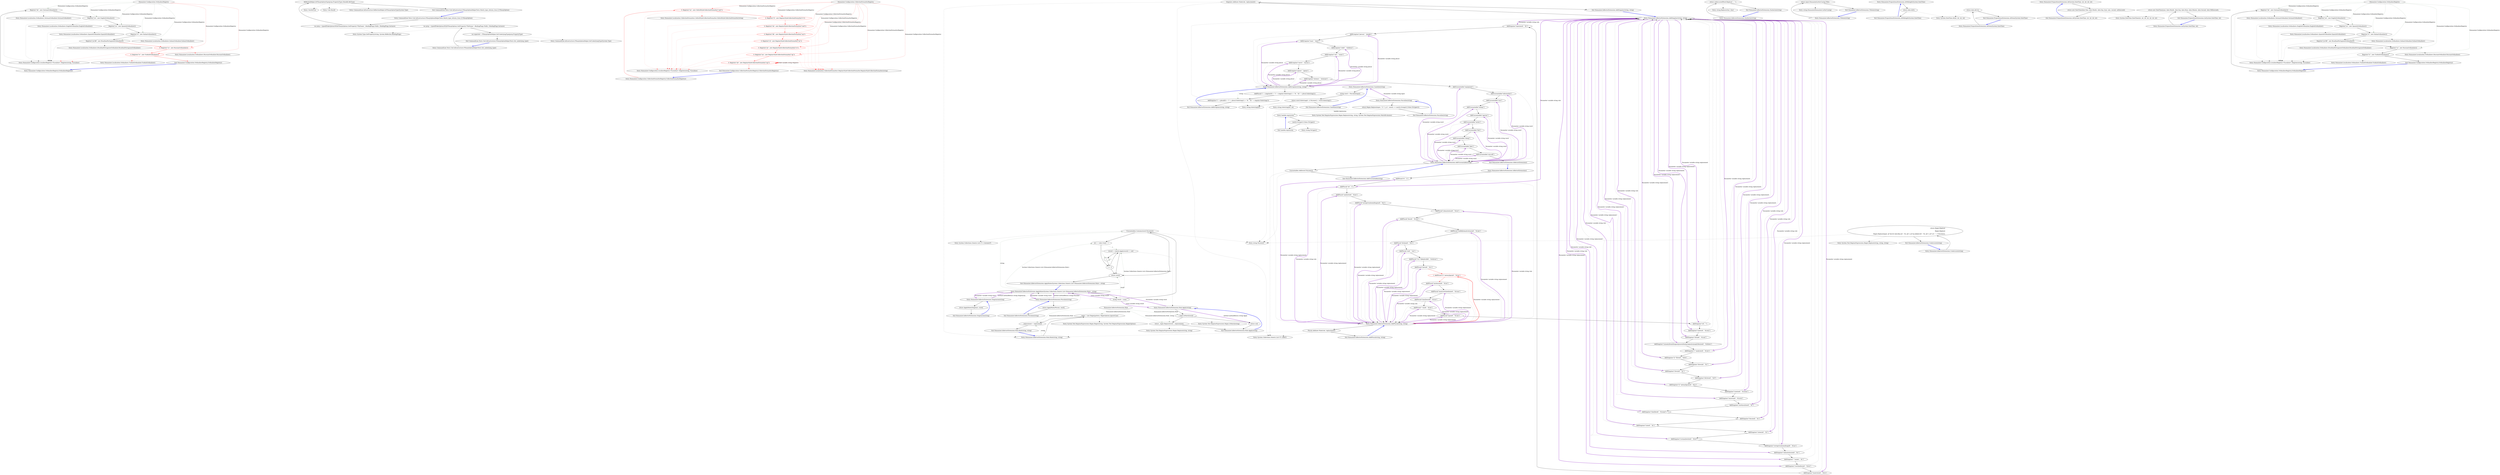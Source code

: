 digraph  {
m0_10 [cluster="Humanizer.Configuration.LocaliserRegistry<TLocaliser>.Register(string, TLocaliser)", file="DateHumanizeTests.cs", label="Entry Humanizer.Configuration.LocaliserRegistry<TLocaliser>.Register(string, TLocaliser)", span="54-54"];
m0_12 [cluster="Humanizer.Localisation.Ordinalizers.SpanishOrdinalizer.SpanishOrdinalizer()", file="DateHumanizeTests.cs", label="Entry Humanizer.Localisation.Ordinalizers.SpanishOrdinalizer.SpanishOrdinalizer()", span="2-2"];
m0_16 [cluster="Humanizer.Localisation.Ordinalizers.TurkishOrdinalizer.TurkishOrdinalizer()", file="DateHumanizeTests.cs", label="Entry Humanizer.Localisation.Ordinalizers.TurkishOrdinalizer.TurkishOrdinalizer()", span="7-7"];
m0_14 [cluster="Humanizer.Localisation.Ordinalizers.BrazilianPortugueseOrdinalizer.BrazilianPortugueseOrdinalizer()", file="DateHumanizeTests.cs", label="Entry Humanizer.Localisation.Ordinalizers.BrazilianPortugueseOrdinalizer.BrazilianPortugueseOrdinalizer()", span="2-2"];
m0_11 [cluster="Humanizer.Localisation.Ordinalizers.EnglishOrdinalizer.EnglishOrdinalizer()", file="DateHumanizeTests.cs", label="Entry Humanizer.Localisation.Ordinalizers.EnglishOrdinalizer.EnglishOrdinalizer()", span="2-2"];
m0_9 [cluster="Humanizer.Localisation.Ordinalizers.GermanOrdinalizer.GermanOrdinalizer()", file="DateHumanizeTests.cs", label="Entry Humanizer.Localisation.Ordinalizers.GermanOrdinalizer.GermanOrdinalizer()", span="2-2"];
m0_0 [cluster="Humanizer.Configuration.OrdinalizerRegistry.OrdinalizerRegistry()", file="DateHumanizeTests.cs", label="Entry Humanizer.Configuration.OrdinalizerRegistry.OrdinalizerRegistry()", span="6-6"];
m0_1 [cluster="Humanizer.Configuration.OrdinalizerRegistry.OrdinalizerRegistry()", file="DateHumanizeTests.cs", label="Register(''de'', new GermanOrdinalizer())", span="8-8"];
m0_2 [cluster="Humanizer.Configuration.OrdinalizerRegistry.OrdinalizerRegistry()", file="DateHumanizeTests.cs", label="Register(''en'', new EnglishOrdinalizer())", span="9-9"];
m0_3 [cluster="Humanizer.Configuration.OrdinalizerRegistry.OrdinalizerRegistry()", file="DateHumanizeTests.cs", label="Register(''es'', new SpanishOrdinalizer())", span="10-10"];
m0_4 [cluster="Humanizer.Configuration.OrdinalizerRegistry.OrdinalizerRegistry()", file="DateHumanizeTests.cs", label="Register(''it'', new ItalianOrdinalizer())", span="11-11"];
m0_5 [cluster="Humanizer.Configuration.OrdinalizerRegistry.OrdinalizerRegistry()", file="DateHumanizeTests.cs", label="Register(''pt-BR'', new BrazilianPortugueseOrdinalizer())", span="12-12"];
m0_6 [cluster="Humanizer.Configuration.OrdinalizerRegistry.OrdinalizerRegistry()", color=red, community=0, file="DateHumanizeTests.cs", label="0: Register(''ru'', new RussianOrdinalizer())", span="13-13"];
m0_7 [cluster="Humanizer.Configuration.OrdinalizerRegistry.OrdinalizerRegistry()", color=red, community=0, file="DateHumanizeTests.cs", label="0: Register(''tr'', new TurkishOrdinalizer())", span="14-14"];
m0_8 [cluster="Humanizer.Configuration.OrdinalizerRegistry.OrdinalizerRegistry()", file="DateHumanizeTests.cs", label="Exit Humanizer.Configuration.OrdinalizerRegistry.OrdinalizerRegistry()", span="6-6"];
m0_13 [cluster="Humanizer.Localisation.Ordinalizers.ItalianOrdinalizer.ItalianOrdinalizer()", file="DateHumanizeTests.cs", label="Entry Humanizer.Localisation.Ordinalizers.ItalianOrdinalizer.ItalianOrdinalizer()", span="2-2"];
m0_15 [cluster="Humanizer.Localisation.Ordinalizers.RussianOrdinalizer.RussianOrdinalizer()", file="DateHumanizeTests.cs", label="Entry Humanizer.Localisation.Ordinalizers.RussianOrdinalizer.RussianOrdinalizer()", span="2-2"];
m0_17 [file="DateHumanizeTests.cs", label="Humanizer.Configuration.OrdinalizerRegistry", span=""];
m1_7 [cluster="Unk.BeTrue", file="FrenchNumberToWordsConverter.cs", label="Entry Unk.BeTrue", span=""];
m1_6 [cluster="Unk.Should", file="FrenchNumberToWordsConverter.cs", label="Entry Unk.Should", span=""];
m1_8 [cluster="CommandLine.Tests.Unit.Infrastructure.FSharpOptionHelperTests.Get_underlying_type()", file="FrenchNumberToWordsConverter.cs", label="Entry CommandLine.Tests.Unit.Infrastructure.FSharpOptionHelperTests.Get_underlying_type()", span="23-23"];
m1_9 [cluster="CommandLine.Tests.Unit.Infrastructure.FSharpOptionHelperTests.Get_underlying_type()", file="FrenchNumberToWordsConverter.cs", label="var prop = typeof(FakeOptionsWithFSharpOption).GetProperty(''FileName'', BindingFlags.Public | BindingFlags.Instance)", span="25-25"];
m1_10 [cluster="CommandLine.Tests.Unit.Infrastructure.FSharpOptionHelperTests.Get_underlying_type()", file="FrenchNumberToWordsConverter.cs", label="var expected = FSharpOptionHelper.GetUnderlyingType(prop.PropertyType)", span="27-27"];
m1_11 [cluster="CommandLine.Tests.Unit.Infrastructure.FSharpOptionHelperTests.Get_underlying_type()", file="FrenchNumberToWordsConverter.cs", label="Exit CommandLine.Tests.Unit.Infrastructure.FSharpOptionHelperTests.Get_underlying_type()", span="23-23"];
m1_12 [cluster="CommandLine.Infrastructure.FSharpOptionHelper.GetUnderlyingType(System.Type)", file="FrenchNumberToWordsConverter.cs", label="Entry CommandLine.Infrastructure.FSharpOptionHelper.GetUnderlyingType(System.Type)", span="8-8"];
m1_5 [cluster="CommandLine.Infrastructure.ReflectionHelper.IsFSharpOptionType(System.Type)", file="FrenchNumberToWordsConverter.cs", label="Entry CommandLine.Infrastructure.ReflectionHelper.IsFSharpOptionType(System.Type)", span="32-32"];
m1_4 [cluster="System.Type.GetProperty(string, System.Reflection.BindingFlags)", file="FrenchNumberToWordsConverter.cs", label="Entry System.Type.GetProperty(string, System.Reflection.BindingFlags)", span="0-0"];
m1_0 [cluster="CommandLine.Tests.Unit.Infrastructure.FSharpOptionHelperTests.Match_type_returns_true_if_FSharpOption()", file="FrenchNumberToWordsConverter.cs", label="Entry CommandLine.Tests.Unit.Infrastructure.FSharpOptionHelperTests.Match_type_returns_true_if_FSharpOption()", span="15-15"];
m1_1 [cluster="CommandLine.Tests.Unit.Infrastructure.FSharpOptionHelperTests.Match_type_returns_true_if_FSharpOption()", file="FrenchNumberToWordsConverter.cs", label="var prop = typeof(FakeOptionsWithFSharpOption).GetProperty(''FileName'', BindingFlags.Public | BindingFlags.Instance)", span="17-17"];
m1_2 [cluster="CommandLine.Tests.Unit.Infrastructure.FSharpOptionHelperTests.Match_type_returns_true_if_FSharpOption()", file="FrenchNumberToWordsConverter.cs", label="ReflectionHelper.IsFSharpOptionType(prop.PropertyType).Should().BeTrue()", span="19-19"];
m1_3 [cluster="CommandLine.Tests.Unit.Infrastructure.FSharpOptionHelperTests.Match_type_returns_true_if_FSharpOption()", file="FrenchNumberToWordsConverter.cs", label="Exit CommandLine.Tests.Unit.Infrastructure.FSharpOptionHelperTests.Match_type_returns_true_if_FSharpOption()", span="15-15"];
m3_11 [cluster="Humanizer.Configuration.LocaliserRegistry<TLocaliser>.Register(string, TLocaliser)", file="PolishNumberToWordsConverter.cs", label="Entry Humanizer.Configuration.LocaliserRegistry<TLocaliser>.Register(string, TLocaliser)", span="54-54"];
m3_10 [cluster="Humanizer.Localisation.CollectionFormatters.OxfordStyleCollectionFormatter.OxfordStyleCollectionFormatter(string)", file="PolishNumberToWordsConverter.cs", label="Entry Humanizer.Localisation.CollectionFormatters.OxfordStyleCollectionFormatter.OxfordStyleCollectionFormatter(string)", span="8-8"];
m3_0 [cluster="Humanizer.Configuration.CollectionFormatterRegistry.CollectionFormatterRegistry()", file="PolishNumberToWordsConverter.cs", label="Entry Humanizer.Configuration.CollectionFormatterRegistry.CollectionFormatterRegistry()", span="6-6"];
m3_1 [cluster="Humanizer.Configuration.CollectionFormatterRegistry.CollectionFormatterRegistry()", color=red, community=0, file="PolishNumberToWordsConverter.cs", label="0: Register(''en'', new OxfordStyleCollectionFormatter(''and''))", span="9-9"];
m3_2 [cluster="Humanizer.Configuration.CollectionFormatterRegistry.CollectionFormatterRegistry()", color=red, community=0, file="PolishNumberToWordsConverter.cs", label="0: Register(''it'', new RegularStyleCollectionFormatter(''e''))", span="10-10"];
m3_3 [cluster="Humanizer.Configuration.CollectionFormatterRegistry.CollectionFormatterRegistry()", color=red, community=0, file="PolishNumberToWordsConverter.cs", label="0: Register(''de'', new RegularStyleCollectionFormatter(''und''))", span="11-11"];
m3_4 [cluster="Humanizer.Configuration.CollectionFormatterRegistry.CollectionFormatterRegistry()", color=red, community=0, file="PolishNumberToWordsConverter.cs", label="0: Register(''dk'', new RegularStyleCollectionFormatter(''og''))", span="12-12"];
m3_5 [cluster="Humanizer.Configuration.CollectionFormatterRegistry.CollectionFormatterRegistry()", color=red, community=0, file="PolishNumberToWordsConverter.cs", label="0: Register(''nl'', new RegularStyleCollectionFormatter(''en''))", span="13-13"];
m3_6 [cluster="Humanizer.Configuration.CollectionFormatterRegistry.CollectionFormatterRegistry()", color=red, community=0, file="PolishNumberToWordsConverter.cs", label="0: Register(''pt'', new RegularStyleCollectionFormatter(''e''))", span="14-14"];
m3_7 [cluster="Humanizer.Configuration.CollectionFormatterRegistry.CollectionFormatterRegistry()", color=red, community=0, file="PolishNumberToWordsConverter.cs", label="0: Register(''nn'', new RegularStyleCollectionFormatter(''og''))", span="15-15"];
m3_8 [cluster="Humanizer.Configuration.CollectionFormatterRegistry.CollectionFormatterRegistry()", color=red, community=0, file="PolishNumberToWordsConverter.cs", label="0: Register(''nb'', new RegularStyleCollectionFormatter(''og''))", span="16-16"];
m3_9 [cluster="Humanizer.Configuration.CollectionFormatterRegistry.CollectionFormatterRegistry()", file="PolishNumberToWordsConverter.cs", label="Exit Humanizer.Configuration.CollectionFormatterRegistry.CollectionFormatterRegistry()", span="6-6"];
m3_12 [cluster="Humanizer.Localisation.CollectionFormatters.RegularStyleCollectionFormatter.RegularStyleCollectionFormatter(string)", file="PolishNumberToWordsConverter.cs", label="Entry Humanizer.Localisation.CollectionFormatters.RegularStyleCollectionFormatter.RegularStyleCollectionFormatter(string)", span="8-8"];
m3_13 [file="PolishNumberToWordsConverter.cs", label="Humanizer.Configuration.CollectionFormatterRegistry", span=""];
m4_116 [cluster="Humanizer.InflectorExtensions.Camelize(string)", file="PrecisionDateTimeHumanizeStrategy.cs", label="Entry Humanizer.InflectorExtensions.Camelize(string)", span="185-185"];
m4_117 [cluster="Humanizer.InflectorExtensions.Camelize(string)", file="PrecisionDateTimeHumanizeStrategy.cs", label="string word = Pascalize(input)", span="187-187"];
m4_118 [cluster="Humanizer.InflectorExtensions.Camelize(string)", file="PrecisionDateTimeHumanizeStrategy.cs", label="return word.Substring(0, 1).ToLower() + word.Substring(1);", span="188-188"];
m4_119 [cluster="Humanizer.InflectorExtensions.Camelize(string)", file="PrecisionDateTimeHumanizeStrategy.cs", label="Exit Humanizer.InflectorExtensions.Camelize(string)", span="185-185"];
m4_75 [cluster="System.Text.RegularExpressions.Regex.Replace(string, string)", file="PrecisionDateTimeHumanizeStrategy.cs", label="Entry System.Text.RegularExpressions.Regex.Replace(string, string)", span="0-0"];
m4_91 [cluster="Humanizer.InflectorExtensions.ApplyRules(System.Collections.Generic.List<Humanizer.InflectorExtensions.Rule>, string)", file="PrecisionDateTimeHumanizeStrategy.cs", label="Entry Humanizer.InflectorExtensions.ApplyRules(System.Collections.Generic.List<Humanizer.InflectorExtensions.Rule>, string)", span="142-142"];
m4_95 [cluster="Humanizer.InflectorExtensions.ApplyRules(System.Collections.Generic.List<Humanizer.InflectorExtensions.Rule>, string)", file="PrecisionDateTimeHumanizeStrategy.cs", label="string result = word", span="144-144"];
m4_96 [cluster="Humanizer.InflectorExtensions.ApplyRules(System.Collections.Generic.List<Humanizer.InflectorExtensions.Rule>, string)", file="PrecisionDateTimeHumanizeStrategy.cs", label="!Uncountables.Contains(word.ToLower())", span="146-146"];
m4_97 [cluster="Humanizer.InflectorExtensions.ApplyRules(System.Collections.Generic.List<Humanizer.InflectorExtensions.Rule>, string)", file="PrecisionDateTimeHumanizeStrategy.cs", label="int i = rules.Count - 1", span="148-148"];
m4_99 [cluster="Humanizer.InflectorExtensions.ApplyRules(System.Collections.Generic.List<Humanizer.InflectorExtensions.Rule>, string)", file="PrecisionDateTimeHumanizeStrategy.cs", label="(result = rules[i].Apply(word)) != null", span="150-150"];
m4_101 [cluster="Humanizer.InflectorExtensions.ApplyRules(System.Collections.Generic.List<Humanizer.InflectorExtensions.Rule>, string)", file="PrecisionDateTimeHumanizeStrategy.cs", label="return result;", span="157-157"];
m4_98 [cluster="Humanizer.InflectorExtensions.ApplyRules(System.Collections.Generic.List<Humanizer.InflectorExtensions.Rule>, string)", file="PrecisionDateTimeHumanizeStrategy.cs", label="i >= 0", span="148-148"];
m4_100 [cluster="Humanizer.InflectorExtensions.ApplyRules(System.Collections.Generic.List<Humanizer.InflectorExtensions.Rule>, string)", file="PrecisionDateTimeHumanizeStrategy.cs", label="i--", span="148-148"];
m4_102 [cluster="Humanizer.InflectorExtensions.ApplyRules(System.Collections.Generic.List<Humanizer.InflectorExtensions.Rule>, string)", file="PrecisionDateTimeHumanizeStrategy.cs", label="Exit Humanizer.InflectorExtensions.ApplyRules(System.Collections.Generic.List<Humanizer.InflectorExtensions.Rule>, string)", span="142-142"];
m4_121 [cluster="Humanizer.InflectorExtensions.Underscore(string)", file="PrecisionDateTimeHumanizeStrategy.cs", label="Entry Humanizer.InflectorExtensions.Underscore(string)", span="196-196"];
m4_122 [cluster="Humanizer.InflectorExtensions.Underscore(string)", file="PrecisionDateTimeHumanizeStrategy.cs", label="return Regex.Replace(\r\n                Regex.Replace(\r\n                    Regex.Replace(input, @''([A-Z]+)([A-Z][a-z])'', ''$1_$2''), @''([a-z\d])([A-Z])'', ''$1_$2''), @''[-\s]'', ''_'').ToLower();", span="198-200"];
m4_123 [cluster="Humanizer.InflectorExtensions.Underscore(string)", file="PrecisionDateTimeHumanizeStrategy.cs", label="Exit Humanizer.InflectorExtensions.Underscore(string)", span="196-196"];
m4_92 [cluster="Humanizer.InflectorExtensions.Singularize(string)", file="PrecisionDateTimeHumanizeStrategy.cs", label="Entry Humanizer.InflectorExtensions.Singularize(string)", span="137-137"];
m4_93 [cluster="Humanizer.InflectorExtensions.Singularize(string)", file="PrecisionDateTimeHumanizeStrategy.cs", label="return ApplyRules(Singulars, word);", span="139-139"];
m4_94 [cluster="Humanizer.InflectorExtensions.Singularize(string)", file="PrecisionDateTimeHumanizeStrategy.cs", label="Exit Humanizer.InflectorExtensions.Singularize(string)", span="137-137"];
m4_128 [cluster="string.Replace(char, char)", file="PrecisionDateTimeHumanizeStrategy.cs", label="Entry string.Replace(char, char)", span="0-0"];
m4_124 [cluster="System.Text.RegularExpressions.Regex.Replace(string, string, string)", file="PrecisionDateTimeHumanizeStrategy.cs", label="Entry System.Text.RegularExpressions.Regex.Replace(string, string, string)", span="0-0"];
m4_61 [cluster="Humanizer.InflectorExtensions.AddSingular(string, string)", file="PrecisionDateTimeHumanizeStrategy.cs", label="Entry Humanizer.InflectorExtensions.AddSingular(string, string)", span="113-113"];
m4_86 [cluster="Humanizer.InflectorExtensions.AddSingular(string, string)", file="PrecisionDateTimeHumanizeStrategy.cs", label="Singulars.Add(new Rule(rule, replacement))", span="115-115"];
m4_87 [cluster="Humanizer.InflectorExtensions.AddSingular(string, string)", file="PrecisionDateTimeHumanizeStrategy.cs", label="Exit Humanizer.InflectorExtensions.AddSingular(string, string)", span="113-113"];
m4_103 [cluster="System.Collections.Generic.List<T>.Contains(T)", file="PrecisionDateTimeHumanizeStrategy.cs", label="Entry System.Collections.Generic.List<T>.Contains(T)", span="0-0"];
m4_108 [cluster="Humanizer.InflectorExtensions.Pascalize(string)", file="PrecisionDateTimeHumanizeStrategy.cs", label="Entry Humanizer.InflectorExtensions.Pascalize(string)", span="175-175"];
m4_109 [cluster="Humanizer.InflectorExtensions.Pascalize(string)", file="PrecisionDateTimeHumanizeStrategy.cs", label="return Regex.Replace(input, ''(?:^|_)(.)'', match => match.Groups[1].Value.ToUpper());", span="177-177"];
m4_110 [cluster="Humanizer.InflectorExtensions.Pascalize(string)", file="PrecisionDateTimeHumanizeStrategy.cs", label="Exit Humanizer.InflectorExtensions.Pascalize(string)", span="175-175"];
m4_115 [cluster="string.ToUpper()", file="PrecisionDateTimeHumanizeStrategy.cs", label="Entry string.ToUpper()", span="0-0"];
m4_120 [cluster="string.Substring(int, int)", file="PrecisionDateTimeHumanizeStrategy.cs", label="Entry string.Substring(int, int)", span="0-0"];
m4_0 [cluster="Humanizer.InflectorExtensions.InflectorExtensions()", file="PrecisionDateTimeHumanizeStrategy.cs", label="Entry Humanizer.InflectorExtensions.InflectorExtensions()", span="10-10"];
m4_1 [cluster="Humanizer.InflectorExtensions.InflectorExtensions()", file="PrecisionDateTimeHumanizeStrategy.cs", label="AddPlural(''$'', ''s'')", span="12-12"];
m4_2 [cluster="Humanizer.InflectorExtensions.InflectorExtensions()", file="PrecisionDateTimeHumanizeStrategy.cs", label="AddPlural(''s$'', ''s'')", span="13-13"];
m4_3 [cluster="Humanizer.InflectorExtensions.InflectorExtensions()", file="PrecisionDateTimeHumanizeStrategy.cs", label="AddPlural(''(ax|test)is$'', ''$1es'')", span="14-14"];
m4_4 [cluster="Humanizer.InflectorExtensions.InflectorExtensions()", file="PrecisionDateTimeHumanizeStrategy.cs", label="AddPlural(''(octop|vir|alumn|fung)us$'', ''$1i'')", span="15-15"];
m4_5 [cluster="Humanizer.InflectorExtensions.InflectorExtensions()", file="PrecisionDateTimeHumanizeStrategy.cs", label="AddPlural(''(alias|status)$'', ''$1es'')", span="16-16"];
m4_6 [cluster="Humanizer.InflectorExtensions.InflectorExtensions()", file="PrecisionDateTimeHumanizeStrategy.cs", label="AddPlural(''(bu)s$'', ''$1ses'')", span="17-17"];
m4_7 [cluster="Humanizer.InflectorExtensions.InflectorExtensions()", file="PrecisionDateTimeHumanizeStrategy.cs", label="AddPlural(''(buffal|tomat|volcan)o$'', ''$1oes'')", span="18-18"];
m4_8 [cluster="Humanizer.InflectorExtensions.InflectorExtensions()", file="PrecisionDateTimeHumanizeStrategy.cs", label="AddPlural(''([ti])um$'', ''$1a'')", span="19-19"];
m4_9 [cluster="Humanizer.InflectorExtensions.InflectorExtensions()", file="PrecisionDateTimeHumanizeStrategy.cs", label="AddPlural(''sis$'', ''ses'')", span="20-20"];
m4_10 [cluster="Humanizer.InflectorExtensions.InflectorExtensions()", file="PrecisionDateTimeHumanizeStrategy.cs", label="AddPlural(''(?:([^f])fe|([lr])f)$'', ''$1$2ves'')", span="21-21"];
m4_11 [cluster="Humanizer.InflectorExtensions.InflectorExtensions()", file="PrecisionDateTimeHumanizeStrategy.cs", label="AddPlural(''(hive)$'', ''$1s'')", span="22-22"];
m4_12 [cluster="Humanizer.InflectorExtensions.InflectorExtensions()", color=red, community=0, file="PrecisionDateTimeHumanizeStrategy.cs", label="1: AddPlural(''([^aeiouy]|qu)y$'', ''$1ies'')", span="23-23"];
m4_13 [cluster="Humanizer.InflectorExtensions.InflectorExtensions()", file="PrecisionDateTimeHumanizeStrategy.cs", label="AddPlural(''(x|ch|ss|sh)$'', ''$1es'')", span="24-24"];
m4_14 [cluster="Humanizer.InflectorExtensions.InflectorExtensions()", file="PrecisionDateTimeHumanizeStrategy.cs", label="AddPlural(''(matr|vert|ind)ix|ex$'', ''$1ices'')", span="25-25"];
m4_15 [cluster="Humanizer.InflectorExtensions.InflectorExtensions()", file="PrecisionDateTimeHumanizeStrategy.cs", label="AddPlural(''([m|l])ouse$'', ''$1ice'')", span="26-26"];
m4_16 [cluster="Humanizer.InflectorExtensions.InflectorExtensions()", file="PrecisionDateTimeHumanizeStrategy.cs", label="AddPlural(''^(ox)$'', ''$1en'')", span="27-27"];
m4_17 [cluster="Humanizer.InflectorExtensions.InflectorExtensions()", file="PrecisionDateTimeHumanizeStrategy.cs", label="AddPlural(''(quiz)$'', ''$1zes'')", span="28-28"];
m4_18 [cluster="Humanizer.InflectorExtensions.InflectorExtensions()", file="PrecisionDateTimeHumanizeStrategy.cs", label="AddSingular(''s$'', '''')", span="30-30"];
m4_19 [cluster="Humanizer.InflectorExtensions.InflectorExtensions()", file="PrecisionDateTimeHumanizeStrategy.cs", label="AddSingular(''(n)ews$'', ''$1ews'')", span="31-31"];
m4_20 [cluster="Humanizer.InflectorExtensions.InflectorExtensions()", file="PrecisionDateTimeHumanizeStrategy.cs", label="AddSingular(''([ti])a$'', ''$1um'')", span="32-32"];
m4_21 [cluster="Humanizer.InflectorExtensions.InflectorExtensions()", file="PrecisionDateTimeHumanizeStrategy.cs", label="AddSingular(''((a)naly|(b)a|(d)iagno|(p)arenthe|(p)rogno|(s)ynop|(t)he)ses$'', ''$1$2sis'')", span="33-33"];
m4_22 [cluster="Humanizer.InflectorExtensions.InflectorExtensions()", file="PrecisionDateTimeHumanizeStrategy.cs", label="AddSingular(''(^analy)ses$'', ''$1sis'')", span="34-34"];
m4_23 [cluster="Humanizer.InflectorExtensions.InflectorExtensions()", file="PrecisionDateTimeHumanizeStrategy.cs", label="AddSingular(''([^f])ves$'', ''$1fe'')", span="35-35"];
m4_24 [cluster="Humanizer.InflectorExtensions.InflectorExtensions()", file="PrecisionDateTimeHumanizeStrategy.cs", label="AddSingular(''(hive)s$'', ''$1'')", span="36-36"];
m4_25 [cluster="Humanizer.InflectorExtensions.InflectorExtensions()", file="PrecisionDateTimeHumanizeStrategy.cs", label="AddSingular(''(tive)s$'', ''$1'')", span="37-37"];
m4_26 [cluster="Humanizer.InflectorExtensions.InflectorExtensions()", file="PrecisionDateTimeHumanizeStrategy.cs", label="AddSingular(''([lr])ves$'', ''$1f'')", span="38-38"];
m4_27 [cluster="Humanizer.InflectorExtensions.InflectorExtensions()", file="PrecisionDateTimeHumanizeStrategy.cs", label="AddSingular(''([^aeiouy]|qu)ies$'', ''$1y'')", span="39-39"];
m4_28 [cluster="Humanizer.InflectorExtensions.InflectorExtensions()", file="PrecisionDateTimeHumanizeStrategy.cs", label="AddSingular(''(s)eries$'', ''$1eries'')", span="40-40"];
m4_29 [cluster="Humanizer.InflectorExtensions.InflectorExtensions()", file="PrecisionDateTimeHumanizeStrategy.cs", label="AddSingular(''(m)ovies$'', ''$1ovie'')", span="41-41"];
m4_30 [cluster="Humanizer.InflectorExtensions.InflectorExtensions()", file="PrecisionDateTimeHumanizeStrategy.cs", label="AddSingular(''(x|ch|ss|sh)es$'', ''$1'')", span="42-42"];
m4_31 [cluster="Humanizer.InflectorExtensions.InflectorExtensions()", file="PrecisionDateTimeHumanizeStrategy.cs", label="AddSingular(''([m|l])ice$'', ''$1ouse'')", span="43-43"];
m4_32 [cluster="Humanizer.InflectorExtensions.InflectorExtensions()", file="PrecisionDateTimeHumanizeStrategy.cs", label="AddSingular(''(bus)es$'', ''$1'')", span="44-44"];
m4_33 [cluster="Humanizer.InflectorExtensions.InflectorExtensions()", file="PrecisionDateTimeHumanizeStrategy.cs", label="AddSingular(''(o)es$'', ''$1'')", span="45-45"];
m4_34 [cluster="Humanizer.InflectorExtensions.InflectorExtensions()", file="PrecisionDateTimeHumanizeStrategy.cs", label="AddSingular(''(shoe)s$'', ''$1'')", span="46-46"];
m4_35 [cluster="Humanizer.InflectorExtensions.InflectorExtensions()", file="PrecisionDateTimeHumanizeStrategy.cs", label="AddSingular(''(cris|ax|test)es$'', ''$1is'')", span="47-47"];
m4_36 [cluster="Humanizer.InflectorExtensions.InflectorExtensions()", file="PrecisionDateTimeHumanizeStrategy.cs", label="AddSingular(''(octop|vir|alumn|fung)i$'', ''$1us'')", span="48-48"];
m4_37 [cluster="Humanizer.InflectorExtensions.InflectorExtensions()", file="PrecisionDateTimeHumanizeStrategy.cs", label="AddSingular(''(alias|status)es$'', ''$1'')", span="49-49"];
m4_38 [cluster="Humanizer.InflectorExtensions.InflectorExtensions()", file="PrecisionDateTimeHumanizeStrategy.cs", label="AddSingular(''^(ox)en'', ''$1'')", span="50-50"];
m4_39 [cluster="Humanizer.InflectorExtensions.InflectorExtensions()", file="PrecisionDateTimeHumanizeStrategy.cs", label="AddSingular(''(vert|ind)ices$'', ''$1ex'')", span="51-51"];
m4_40 [cluster="Humanizer.InflectorExtensions.InflectorExtensions()", file="PrecisionDateTimeHumanizeStrategy.cs", label="AddSingular(''(matr)ices$'', ''$1ix'')", span="52-52"];
m4_41 [cluster="Humanizer.InflectorExtensions.InflectorExtensions()", file="PrecisionDateTimeHumanizeStrategy.cs", label="AddSingular(''(quiz)zes$'', ''$1'')", span="53-53"];
m4_42 [cluster="Humanizer.InflectorExtensions.InflectorExtensions()", file="PrecisionDateTimeHumanizeStrategy.cs", label="AddIrregular(''person'', ''people'')", span="55-55"];
m4_43 [cluster="Humanizer.InflectorExtensions.InflectorExtensions()", file="PrecisionDateTimeHumanizeStrategy.cs", label="AddIrregular(''man'', ''men'')", span="56-56"];
m4_44 [cluster="Humanizer.InflectorExtensions.InflectorExtensions()", file="PrecisionDateTimeHumanizeStrategy.cs", label="AddIrregular(''child'', ''children'')", span="57-57"];
m4_45 [cluster="Humanizer.InflectorExtensions.InflectorExtensions()", file="PrecisionDateTimeHumanizeStrategy.cs", label="AddIrregular(''sex'', ''sexes'')", span="58-58"];
m4_46 [cluster="Humanizer.InflectorExtensions.InflectorExtensions()", file="PrecisionDateTimeHumanizeStrategy.cs", label="AddIrregular(''move'', ''moves'')", span="59-59"];
m4_47 [cluster="Humanizer.InflectorExtensions.InflectorExtensions()", file="PrecisionDateTimeHumanizeStrategy.cs", label="AddIrregular(''goose'', ''geese'')", span="60-60"];
m4_48 [cluster="Humanizer.InflectorExtensions.InflectorExtensions()", file="PrecisionDateTimeHumanizeStrategy.cs", label="AddIrregular(''alumna'', ''alumnae'')", span="61-61"];
m4_49 [cluster="Humanizer.InflectorExtensions.InflectorExtensions()", file="PrecisionDateTimeHumanizeStrategy.cs", label="AddUncountable(''equipment'')", span="63-63"];
m4_50 [cluster="Humanizer.InflectorExtensions.InflectorExtensions()", file="PrecisionDateTimeHumanizeStrategy.cs", label="AddUncountable(''information'')", span="64-64"];
m4_51 [cluster="Humanizer.InflectorExtensions.InflectorExtensions()", file="PrecisionDateTimeHumanizeStrategy.cs", label="AddUncountable(''rice'')", span="65-65"];
m4_52 [cluster="Humanizer.InflectorExtensions.InflectorExtensions()", file="PrecisionDateTimeHumanizeStrategy.cs", label="AddUncountable(''money'')", span="66-66"];
m4_53 [cluster="Humanizer.InflectorExtensions.InflectorExtensions()", file="PrecisionDateTimeHumanizeStrategy.cs", label="AddUncountable(''species'')", span="67-67"];
m4_54 [cluster="Humanizer.InflectorExtensions.InflectorExtensions()", file="PrecisionDateTimeHumanizeStrategy.cs", label="AddUncountable(''series'')", span="68-68"];
m4_55 [cluster="Humanizer.InflectorExtensions.InflectorExtensions()", file="PrecisionDateTimeHumanizeStrategy.cs", label="AddUncountable(''fish'')", span="69-69"];
m4_56 [cluster="Humanizer.InflectorExtensions.InflectorExtensions()", file="PrecisionDateTimeHumanizeStrategy.cs", label="AddUncountable(''sheep'')", span="70-70"];
m4_57 [cluster="Humanizer.InflectorExtensions.InflectorExtensions()", file="PrecisionDateTimeHumanizeStrategy.cs", label="AddUncountable(''deer'')", span="71-71"];
m4_58 [cluster="Humanizer.InflectorExtensions.InflectorExtensions()", file="PrecisionDateTimeHumanizeStrategy.cs", label="AddUncountable(''aircraft'')", span="72-72"];
m4_59 [cluster="Humanizer.InflectorExtensions.InflectorExtensions()", file="PrecisionDateTimeHumanizeStrategy.cs", label="Exit Humanizer.InflectorExtensions.InflectorExtensions()", span="10-10"];
m4_62 [cluster="Humanizer.InflectorExtensions.AddIrregular(string, string)", file="PrecisionDateTimeHumanizeStrategy.cs", label="Entry Humanizer.InflectorExtensions.AddIrregular(string, string)", span="97-97"];
m4_76 [cluster="Humanizer.InflectorExtensions.AddIrregular(string, string)", file="PrecisionDateTimeHumanizeStrategy.cs", label="AddPlural(''('' + singular[0] + '')'' + singular.Substring(1) + ''$'', ''$1'' + plural.Substring(1))", span="99-99"];
m4_77 [cluster="Humanizer.InflectorExtensions.AddIrregular(string, string)", file="PrecisionDateTimeHumanizeStrategy.cs", label="AddSingular(''('' + plural[0] + '')'' + plural.Substring(1) + ''$'', ''$1'' + singular.Substring(1))", span="100-100"];
m4_78 [cluster="Humanizer.InflectorExtensions.AddIrregular(string, string)", file="PrecisionDateTimeHumanizeStrategy.cs", label="Exit Humanizer.InflectorExtensions.AddIrregular(string, string)", span="97-97"];
m4_63 [cluster="Humanizer.InflectorExtensions.AddUncountable(string)", file="PrecisionDateTimeHumanizeStrategy.cs", label="Entry Humanizer.InflectorExtensions.AddUncountable(string)", span="103-103"];
m4_80 [cluster="Humanizer.InflectorExtensions.AddUncountable(string)", file="PrecisionDateTimeHumanizeStrategy.cs", label="Uncountables.Add(word.ToLower())", span="105-105"];
m4_81 [cluster="Humanizer.InflectorExtensions.AddUncountable(string)", file="PrecisionDateTimeHumanizeStrategy.cs", label="Exit Humanizer.InflectorExtensions.AddUncountable(string)", span="103-103"];
m4_107 [cluster="string.Humanize(Humanizer.LetterCasing)", file="PrecisionDateTimeHumanizeStrategy.cs", label="Entry string.Humanize(Humanizer.LetterCasing)", span="60-60"];
m4_125 [cluster="Humanizer.InflectorExtensions.Dasherize(string)", file="PrecisionDateTimeHumanizeStrategy.cs", label="Entry Humanizer.InflectorExtensions.Dasherize(string)", span="208-208"];
m4_126 [cluster="Humanizer.InflectorExtensions.Dasherize(string)", file="PrecisionDateTimeHumanizeStrategy.cs", label="return underscoredWord.Replace('_', '-');", span="210-210"];
m4_127 [cluster="Humanizer.InflectorExtensions.Dasherize(string)", file="PrecisionDateTimeHumanizeStrategy.cs", label="Exit Humanizer.InflectorExtensions.Dasherize(string)", span="208-208"];
m4_111 [cluster="System.Text.RegularExpressions.Regex.Replace(string, string, System.Text.RegularExpressions.MatchEvaluator)", file="PrecisionDateTimeHumanizeStrategy.cs", label="Entry System.Text.RegularExpressions.Regex.Replace(string, string, System.Text.RegularExpressions.MatchEvaluator)", span="0-0"];
m4_64 [cluster="Humanizer.InflectorExtensions.Rule.Rule(string, string)", file="PrecisionDateTimeHumanizeStrategy.cs", label="Entry Humanizer.InflectorExtensions.Rule.Rule(string, string)", span="80-80"];
m4_65 [cluster="Humanizer.InflectorExtensions.Rule.Rule(string, string)", file="PrecisionDateTimeHumanizeStrategy.cs", label="_regex = new Regex(pattern, RegexOptions.IgnoreCase)", span="82-82"];
m4_66 [cluster="Humanizer.InflectorExtensions.Rule.Rule(string, string)", file="PrecisionDateTimeHumanizeStrategy.cs", label="_replacement = replacement", span="83-83"];
m4_67 [cluster="Humanizer.InflectorExtensions.Rule.Rule(string, string)", file="PrecisionDateTimeHumanizeStrategy.cs", label="Exit Humanizer.InflectorExtensions.Rule.Rule(string, string)", span="80-80"];
m4_112 [cluster="lambda expression", file="PrecisionDateTimeHumanizeStrategy.cs", label="Entry lambda expression", span="177-177"];
m4_113 [cluster="lambda expression", file="PrecisionDateTimeHumanizeStrategy.cs", label="match.Groups[1].Value.ToUpper()", span="177-177"];
m4_114 [cluster="lambda expression", file="PrecisionDateTimeHumanizeStrategy.cs", label="Exit lambda expression", span="177-177"];
m4_69 [cluster="Humanizer.InflectorExtensions.Rule.Apply(string)", file="PrecisionDateTimeHumanizeStrategy.cs", label="Entry Humanizer.InflectorExtensions.Rule.Apply(string)", span="86-86"];
m4_70 [cluster="Humanizer.InflectorExtensions.Rule.Apply(string)", file="PrecisionDateTimeHumanizeStrategy.cs", label="!_regex.IsMatch(word)", span="88-88"];
m4_72 [cluster="Humanizer.InflectorExtensions.Rule.Apply(string)", file="PrecisionDateTimeHumanizeStrategy.cs", label="return _regex.Replace(word, _replacement);", span="93-93"];
m4_71 [cluster="Humanizer.InflectorExtensions.Rule.Apply(string)", file="PrecisionDateTimeHumanizeStrategy.cs", label="return null;", span="90-90"];
m4_73 [cluster="Humanizer.InflectorExtensions.Rule.Apply(string)", file="PrecisionDateTimeHumanizeStrategy.cs", label="Exit Humanizer.InflectorExtensions.Rule.Apply(string)", span="86-86"];
m4_88 [cluster="Humanizer.InflectorExtensions.Pluralize(string)", file="PrecisionDateTimeHumanizeStrategy.cs", label="Entry Humanizer.InflectorExtensions.Pluralize(string)", span="127-127"];
m4_89 [cluster="Humanizer.InflectorExtensions.Pluralize(string)", file="PrecisionDateTimeHumanizeStrategy.cs", label="return ApplyRules(Plurals, word);", span="129-129"];
m4_90 [cluster="Humanizer.InflectorExtensions.Pluralize(string)", file="PrecisionDateTimeHumanizeStrategy.cs", label="Exit Humanizer.InflectorExtensions.Pluralize(string)", span="127-127"];
m4_68 [cluster="System.Text.RegularExpressions.Regex.Regex(string, System.Text.RegularExpressions.RegexOptions)", file="PrecisionDateTimeHumanizeStrategy.cs", label="Entry System.Text.RegularExpressions.Regex.Regex(string, System.Text.RegularExpressions.RegexOptions)", span="0-0"];
m4_74 [cluster="System.Text.RegularExpressions.Regex.IsMatch(string)", file="PrecisionDateTimeHumanizeStrategy.cs", label="Entry System.Text.RegularExpressions.Regex.IsMatch(string)", span="0-0"];
m4_104 [cluster="Humanizer.InflectorExtensions.Titleize(string)", file="PrecisionDateTimeHumanizeStrategy.cs", label="Entry Humanizer.InflectorExtensions.Titleize(string)", span="165-165"];
m4_105 [cluster="Humanizer.InflectorExtensions.Titleize(string)", file="PrecisionDateTimeHumanizeStrategy.cs", label="return input.Humanize(LetterCasing.Title);", span="167-167"];
m4_106 [cluster="Humanizer.InflectorExtensions.Titleize(string)", file="PrecisionDateTimeHumanizeStrategy.cs", label="Exit Humanizer.InflectorExtensions.Titleize(string)", span="165-165"];
m4_83 [cluster="System.Collections.Generic.List<T>.Add(T)", file="PrecisionDateTimeHumanizeStrategy.cs", label="Entry System.Collections.Generic.List<T>.Add(T)", span="0-0"];
m4_60 [cluster="Humanizer.InflectorExtensions.AddPlural(string, string)", file="PrecisionDateTimeHumanizeStrategy.cs", label="Entry Humanizer.InflectorExtensions.AddPlural(string, string)", span="108-108"];
m4_84 [cluster="Humanizer.InflectorExtensions.AddPlural(string, string)", file="PrecisionDateTimeHumanizeStrategy.cs", label="Plurals.Add(new Rule(rule, replacement))", span="110-110"];
m4_85 [cluster="Humanizer.InflectorExtensions.AddPlural(string, string)", file="PrecisionDateTimeHumanizeStrategy.cs", label="Exit Humanizer.InflectorExtensions.AddPlural(string, string)", span="108-108"];
m4_82 [cluster="string.ToLower()", file="PrecisionDateTimeHumanizeStrategy.cs", label="Entry string.ToLower()", span="0-0"];
m4_79 [cluster="string.Substring(int)", file="PrecisionDateTimeHumanizeStrategy.cs", label="Entry string.Substring(int)", span="0-0"];
m4_129 [file="PrecisionDateTimeHumanizeStrategy.cs", label="Humanizer.InflectorExtensions.Rule", span=""];
m5_4 [cluster="Humanizer.PrepositionsExtensions.AtMidnight(System.DateTime)", file="PrepositionsExtensions.cs", label="Entry Humanizer.PrepositionsExtensions.AtMidnight(System.DateTime)", span="15-15"];
m5_5 [cluster="Humanizer.PrepositionsExtensions.AtMidnight(System.DateTime)", file="PrepositionsExtensions.cs", label="return date.At(0);", span="17-17"];
m5_6 [cluster="Humanizer.PrepositionsExtensions.AtMidnight(System.DateTime)", file="PrepositionsExtensions.cs", label="Exit Humanizer.PrepositionsExtensions.AtMidnight(System.DateTime)", span="15-15"];
m5_8 [cluster="Humanizer.PrepositionsExtensions.AtNoon(System.DateTime)", file="PrepositionsExtensions.cs", label="Entry Humanizer.PrepositionsExtensions.AtNoon(System.DateTime)", span="25-25"];
m5_9 [cluster="Humanizer.PrepositionsExtensions.AtNoon(System.DateTime)", file="PrepositionsExtensions.cs", label="return date.At(12);", span="27-27"];
m5_10 [cluster="Humanizer.PrepositionsExtensions.AtNoon(System.DateTime)", file="PrepositionsExtensions.cs", label="Exit Humanizer.PrepositionsExtensions.AtNoon(System.DateTime)", span="25-25"];
m5_7 [cluster="System.DateTime.At(int, int, int, int)", file="PrepositionsExtensions.cs", label="Entry System.DateTime.At(int, int, int, int)", span="5-5"];
m5_0 [cluster="Humanizer.PrepositionsExtensions.At(System.DateTime, int, int, int, int)", file="PrepositionsExtensions.cs", label="Entry Humanizer.PrepositionsExtensions.At(System.DateTime, int, int, int, int)", span="5-5"];
m5_1 [cluster="Humanizer.PrepositionsExtensions.At(System.DateTime, int, int, int, int)", file="PrepositionsExtensions.cs", label="return new DateTime(date.Year, date.Month, date.Day, hour, min, second, millisecond);", span="7-7"];
m5_2 [cluster="Humanizer.PrepositionsExtensions.At(System.DateTime, int, int, int, int)", file="PrepositionsExtensions.cs", label="Exit Humanizer.PrepositionsExtensions.At(System.DateTime, int, int, int, int)", span="5-5"];
m5_11 [cluster="Humanizer.PrepositionsExtensions.In(System.DateTime, int)", file="PrepositionsExtensions.cs", label="Entry Humanizer.PrepositionsExtensions.In(System.DateTime, int)", span="36-36"];
m5_12 [cluster="Humanizer.PrepositionsExtensions.In(System.DateTime, int)", file="PrepositionsExtensions.cs", label="return new DateTime(year, date.Month, date.Day, date.Hour, date.Minute, date.Second, date.Millisecond);", span="38-38"];
m5_13 [cluster="Humanizer.PrepositionsExtensions.In(System.DateTime, int)", file="PrepositionsExtensions.cs", label="Exit Humanizer.PrepositionsExtensions.In(System.DateTime, int)", span="36-36"];
m5_3 [cluster="System.DateTime.DateTime(int, int, int, int, int, int, int)", file="PrepositionsExtensions.cs", label="Entry System.DateTime.DateTime(int, int, int, int, int, int, int)", span="0-0"];
m8_10 [cluster="Humanizer.Configuration.LocaliserRegistry<TLocaliser>.Register(string, TLocaliser)", file="ToQuantityExtensions.cs", label="Entry Humanizer.Configuration.LocaliserRegistry<TLocaliser>.Register(string, TLocaliser)", span="54-54"];
m8_12 [cluster="Humanizer.Localisation.Ordinalizers.SpanishOrdinalizer.SpanishOrdinalizer()", file="ToQuantityExtensions.cs", label="Entry Humanizer.Localisation.Ordinalizers.SpanishOrdinalizer.SpanishOrdinalizer()", span="2-2"];
m8_16 [cluster="Humanizer.Localisation.Ordinalizers.TurkishOrdinalizer.TurkishOrdinalizer()", file="ToQuantityExtensions.cs", label="Entry Humanizer.Localisation.Ordinalizers.TurkishOrdinalizer.TurkishOrdinalizer()", span="7-7"];
m8_14 [cluster="Humanizer.Localisation.Ordinalizers.BrazilianPortugueseOrdinalizer.BrazilianPortugueseOrdinalizer()", file="ToQuantityExtensions.cs", label="Entry Humanizer.Localisation.Ordinalizers.BrazilianPortugueseOrdinalizer.BrazilianPortugueseOrdinalizer()", span="2-2"];
m8_11 [cluster="Humanizer.Localisation.Ordinalizers.EnglishOrdinalizer.EnglishOrdinalizer()", file="ToQuantityExtensions.cs", label="Entry Humanizer.Localisation.Ordinalizers.EnglishOrdinalizer.EnglishOrdinalizer()", span="2-2"];
m8_9 [cluster="Humanizer.Localisation.Ordinalizers.GermanOrdinalizer.GermanOrdinalizer()", file="ToQuantityExtensions.cs", label="Entry Humanizer.Localisation.Ordinalizers.GermanOrdinalizer.GermanOrdinalizer()", span="2-2"];
m8_0 [cluster="Humanizer.Configuration.OrdinalizerRegistry.OrdinalizerRegistry()", file="ToQuantityExtensions.cs", label="Entry Humanizer.Configuration.OrdinalizerRegistry.OrdinalizerRegistry()", span="6-6"];
m8_1 [cluster="Humanizer.Configuration.OrdinalizerRegistry.OrdinalizerRegistry()", file="ToQuantityExtensions.cs", label="Register(''de'', new GermanOrdinalizer())", span="8-8"];
m8_2 [cluster="Humanizer.Configuration.OrdinalizerRegistry.OrdinalizerRegistry()", file="ToQuantityExtensions.cs", label="Register(''en'', new EnglishOrdinalizer())", span="9-9"];
m8_3 [cluster="Humanizer.Configuration.OrdinalizerRegistry.OrdinalizerRegistry()", file="ToQuantityExtensions.cs", label="Register(''es'', new SpanishOrdinalizer())", span="10-10"];
m8_4 [cluster="Humanizer.Configuration.OrdinalizerRegistry.OrdinalizerRegistry()", file="ToQuantityExtensions.cs", label="Register(''it'', new ItalianOrdinalizer())", span="11-11"];
m8_5 [cluster="Humanizer.Configuration.OrdinalizerRegistry.OrdinalizerRegistry()", file="ToQuantityExtensions.cs", label="Register(''pt-BR'', new BrazilianPortugueseOrdinalizer())", span="12-12"];
m8_6 [cluster="Humanizer.Configuration.OrdinalizerRegistry.OrdinalizerRegistry()", file="ToQuantityExtensions.cs", label="Register(''ru'', new RussianOrdinalizer())", span="13-13"];
m8_7 [cluster="Humanizer.Configuration.OrdinalizerRegistry.OrdinalizerRegistry()", file="ToQuantityExtensions.cs", label="Register(''tr'', new TurkishOrdinalizer())", span="14-14"];
m8_8 [cluster="Humanizer.Configuration.OrdinalizerRegistry.OrdinalizerRegistry()", file="ToQuantityExtensions.cs", label="Exit Humanizer.Configuration.OrdinalizerRegistry.OrdinalizerRegistry()", span="6-6"];
m8_13 [cluster="Humanizer.Localisation.Ordinalizers.ItalianOrdinalizer.ItalianOrdinalizer()", file="ToQuantityExtensions.cs", label="Entry Humanizer.Localisation.Ordinalizers.ItalianOrdinalizer.ItalianOrdinalizer()", span="2-2"];
m8_15 [cluster="Humanizer.Localisation.Ordinalizers.RussianOrdinalizer.RussianOrdinalizer()", file="ToQuantityExtensions.cs", label="Entry Humanizer.Localisation.Ordinalizers.RussianOrdinalizer.RussianOrdinalizer()", span="2-2"];
m8_17 [file="ToQuantityExtensions.cs", label="Humanizer.Configuration.OrdinalizerRegistry", span=""];
m0_0 -> m0_1  [key=0, style=solid];
m0_1 -> m0_2  [key=0, style=solid];
m0_1 -> m0_9  [key=2, style=dotted];
m0_1 -> m0_10  [key=2, style=dotted];
m0_2 -> m0_3  [key=0, style=solid];
m0_2 -> m0_11  [key=2, style=dotted];
m0_2 -> m0_10  [key=2, style=dotted];
m0_3 -> m0_4  [key=0, style=solid];
m0_3 -> m0_12  [key=2, style=dotted];
m0_3 -> m0_10  [key=2, style=dotted];
m0_4 -> m0_5  [key=0, style=solid];
m0_4 -> m0_13  [key=2, style=dotted];
m0_4 -> m0_10  [key=2, style=dotted];
m0_5 -> m0_6  [color=red, key=0, style=solid];
m0_5 -> m0_14  [key=2, style=dotted];
m0_5 -> m0_10  [key=2, style=dotted];
m0_6 -> m0_7  [color=red, key=0, style=solid];
m0_6 -> m0_15  [color=red, key=2, style=dotted];
m0_6 -> m0_10  [color=red, key=2, style=dotted];
m0_7 -> m0_8  [color=red, key=0, style=solid];
m0_7 -> m0_16  [color=red, key=2, style=dotted];
m0_7 -> m0_10  [color=red, key=2, style=dotted];
m0_8 -> m0_0  [color=blue, key=0, style=bold];
m0_17 -> m0_1  [color=darkseagreen4, key=1, label="Humanizer.Configuration.OrdinalizerRegistry", style=dashed];
m0_17 -> m0_2  [color=darkseagreen4, key=1, label="Humanizer.Configuration.OrdinalizerRegistry", style=dashed];
m0_17 -> m0_3  [color=darkseagreen4, key=1, label="Humanizer.Configuration.OrdinalizerRegistry", style=dashed];
m0_17 -> m0_4  [color=darkseagreen4, key=1, label="Humanizer.Configuration.OrdinalizerRegistry", style=dashed];
m0_17 -> m0_5  [color=darkseagreen4, key=1, label="Humanizer.Configuration.OrdinalizerRegistry", style=dashed];
m0_17 -> m0_6  [color=red, key=1, label="Humanizer.Configuration.OrdinalizerRegistry", style=dashed];
m0_17 -> m0_7  [color=red, key=1, label="Humanizer.Configuration.OrdinalizerRegistry", style=dashed];
m1_8 -> m1_9  [key=0, style=solid];
m1_9 -> m1_10  [key=0, style=solid];
m1_9 -> m1_4  [key=2, style=dotted];
m1_10 -> m1_11  [key=0, style=solid];
m1_10 -> m1_12  [key=2, style=dotted];
m1_11 -> m1_8  [color=blue, key=0, style=bold];
m1_0 -> m1_1  [key=0, style=solid];
m1_1 -> m1_2  [key=0, style=solid];
m1_1 -> m1_4  [key=2, style=dotted];
m1_2 -> m1_3  [key=0, style=solid];
m1_2 -> m1_5  [key=2, style=dotted];
m1_2 -> m1_6  [key=2, style=dotted];
m1_2 -> m1_7  [key=2, style=dotted];
m1_3 -> m1_0  [color=blue, key=0, style=bold];
m3_0 -> m3_1  [color=red, key=0, style=solid];
m3_1 -> m3_2  [color=red, key=0, style=solid];
m3_1 -> m3_10  [color=red, key=2, style=dotted];
m3_1 -> m3_11  [color=red, key=2, style=dotted];
m3_2 -> m3_3  [color=red, key=0, style=solid];
m3_2 -> m3_12  [color=red, key=2, style=dotted];
m3_2 -> m3_11  [color=red, key=2, style=dotted];
m3_3 -> m3_4  [color=red, key=0, style=solid];
m3_3 -> m3_12  [color=red, key=2, style=dotted];
m3_3 -> m3_11  [color=red, key=2, style=dotted];
m3_4 -> m3_5  [color=red, key=0, style=solid];
m3_4 -> m3_12  [color=red, key=2, style=dotted];
m3_4 -> m3_11  [color=red, key=2, style=dotted];
m3_5 -> m3_6  [color=red, key=0, style=solid];
m3_5 -> m3_12  [color=red, key=2, style=dotted];
m3_5 -> m3_11  [color=red, key=2, style=dotted];
m3_6 -> m3_7  [color=red, key=0, style=solid];
m3_6 -> m3_12  [color=red, key=2, style=dotted];
m3_6 -> m3_11  [color=red, key=2, style=dotted];
m3_7 -> m3_8  [color=red, key=0, style=solid];
m3_7 -> m3_12  [color=red, key=2, style=dotted];
m3_7 -> m3_11  [color=red, key=2, style=dotted];
m3_8 -> m3_9  [color=red, key=0, style=solid];
m3_8 -> m3_12  [color=red, key=2, style=dotted];
m3_8 -> m3_11  [color=red, key=2, style=dotted];
m3_8 -> m3_8  [color=red, key=3, label="Field variable string Negative", style=bold];
m3_9 -> m3_0  [color=blue, key=0, style=bold];
m3_13 -> m3_1  [color=red, key=1, label="Humanizer.Configuration.CollectionFormatterRegistry", style=dashed];
m3_13 -> m3_2  [color=red, key=1, label="Humanizer.Configuration.CollectionFormatterRegistry", style=dashed];
m3_13 -> m3_3  [color=red, key=1, label="Humanizer.Configuration.CollectionFormatterRegistry", style=dashed];
m3_13 -> m3_4  [color=red, key=1, label="Humanizer.Configuration.CollectionFormatterRegistry", style=dashed];
m3_13 -> m3_5  [color=red, key=1, label="Humanizer.Configuration.CollectionFormatterRegistry", style=dashed];
m3_13 -> m3_6  [color=red, key=1, label="Humanizer.Configuration.CollectionFormatterRegistry", style=dashed];
m3_13 -> m3_7  [color=red, key=1, label="Humanizer.Configuration.CollectionFormatterRegistry", style=dashed];
m3_13 -> m3_8  [color=red, key=1, label="Humanizer.Configuration.CollectionFormatterRegistry", style=dashed];
m4_116 -> m4_117  [key=0, style=solid];
m4_117 -> m4_118  [key=0, style=solid];
m4_117 -> m4_108  [key=2, style=dotted];
m4_118 -> m4_119  [key=0, style=solid];
m4_118 -> m4_120  [key=2, style=dotted];
m4_118 -> m4_82  [key=2, style=dotted];
m4_118 -> m4_79  [key=2, style=dotted];
m4_119 -> m4_116  [color=blue, key=0, style=bold];
m4_91 -> m4_95  [key=0, style=solid];
m4_91 -> m4_96  [color=darkseagreen4, key=1, label=string, style=dashed];
m4_91 -> m4_97  [color=darkseagreen4, key=1, label="System.Collections.Generic.List<Humanizer.InflectorExtensions.Rule>", style=dashed];
m4_91 -> m4_99  [color=darkseagreen4, key=1, label="System.Collections.Generic.List<Humanizer.InflectorExtensions.Rule>", style=dashed];
m4_91 -> m4_88  [color=darkorchid, key=3, label="Parameter variable string word", style=bold];
m4_91 -> m4_92  [color=darkorchid, key=3, label="Parameter variable string word", style=bold];
m4_95 -> m4_96  [key=0, style=solid];
m4_95 -> m4_101  [color=darkseagreen4, key=1, label=result, style=dashed];
m4_95 -> m4_91  [color=darkorchid, key=3, label="Local variable string result", style=bold];
m4_95 -> m4_69  [color=darkorchid, key=3, label="Local variable string result", style=bold];
m4_96 -> m4_97  [key=0, style=solid];
m4_96 -> m4_101  [key=0, style=solid];
m4_96 -> m4_82  [key=2, style=dotted];
m4_96 -> m4_103  [key=2, style=dotted];
m4_97 -> m4_98  [key=0, style=solid];
m4_97 -> m4_99  [color=darkseagreen4, key=1, label=i, style=dashed];
m4_97 -> m4_100  [color=darkseagreen4, key=1, label=i, style=dashed];
m4_99 -> m4_100  [key=0, style=solid];
m4_99 -> m4_101  [key=0, style=solid];
m4_99 -> m4_69  [key=2, style=dotted];
m4_101 -> m4_102  [key=0, style=solid];
m4_98 -> m4_99  [key=0, style=solid];
m4_98 -> m4_101  [key=0, style=solid];
m4_100 -> m4_98  [key=0, style=solid];
m4_100 -> m4_100  [color=darkseagreen4, key=1, label=i, style=dashed];
m4_102 -> m4_91  [color=blue, key=0, style=bold];
m4_121 -> m4_122  [key=0, style=solid];
m4_122 -> m4_123  [key=0, style=solid];
m4_122 -> m4_124  [key=2, style=dotted];
m4_122 -> m4_82  [key=2, style=dotted];
m4_123 -> m4_121  [color=blue, key=0, style=bold];
m4_92 -> m4_93  [key=0, style=solid];
m4_92 -> m4_91  [color=darkorchid, key=3, label="method methodReturn string Singularize", style=bold];
m4_93 -> m4_94  [key=0, style=solid];
m4_93 -> m4_91  [key=2, style=dotted];
m4_94 -> m4_92  [color=blue, key=0, style=bold];
m4_61 -> m4_86  [key=0, style=solid];
m4_61 -> m4_2  [color=darkorchid, key=3, label="Parameter variable string rule", style=bold];
m4_61 -> m4_19  [color=darkorchid, key=3, label="Parameter variable string replacement", style=bold];
m4_61 -> m4_20  [color=darkorchid, key=3, label="Parameter variable string replacement", style=bold];
m4_61 -> m4_21  [color=darkorchid, key=3, label="Parameter variable string replacement", style=bold];
m4_61 -> m4_22  [color=darkorchid, key=3, label="Parameter variable string replacement", style=bold];
m4_61 -> m4_23  [color=darkorchid, key=3, label="Parameter variable string replacement", style=bold];
m4_61 -> m4_24  [color=darkorchid, key=3, label="Parameter variable string replacement", style=bold];
m4_61 -> m4_25  [color=darkorchid, key=3, label="Parameter variable string rule", style=bold];
m4_61 -> m4_26  [color=darkorchid, key=3, label="Parameter variable string replacement", style=bold];
m4_61 -> m4_27  [color=darkorchid, key=3, label="Parameter variable string replacement", style=bold];
m4_61 -> m4_28  [color=darkorchid, key=3, label="Parameter variable string replacement", style=bold];
m4_61 -> m4_29  [color=darkorchid, key=3, label="Parameter variable string replacement", style=bold];
m4_61 -> m4_30  [color=darkorchid, key=3, label="Parameter variable string rule", style=bold];
m4_61 -> m4_31  [color=darkorchid, key=3, label="Parameter variable string replacement", style=bold];
m4_61 -> m4_32  [color=darkorchid, key=3, label="Parameter variable string rule", style=bold];
m4_61 -> m4_33  [color=darkorchid, key=3, label="Parameter variable string rule", style=bold];
m4_61 -> m4_34  [color=darkorchid, key=3, label="Parameter variable string rule", style=bold];
m4_61 -> m4_35  [color=darkorchid, key=3, label="Parameter variable string replacement", style=bold];
m4_61 -> m4_36  [color=darkorchid, key=3, label="Parameter variable string replacement", style=bold];
m4_61 -> m4_37  [color=darkorchid, key=3, label="Parameter variable string rule", style=bold];
m4_61 -> m4_38  [color=darkorchid, key=3, label="Parameter variable string rule", style=bold];
m4_61 -> m4_39  [color=darkorchid, key=3, label="Parameter variable string replacement", style=bold];
m4_61 -> m4_40  [color=darkorchid, key=3, label="Parameter variable string replacement", style=bold];
m4_61 -> m4_41  [color=darkorchid, key=3, label="Parameter variable string rule", style=bold];
m4_61 -> m4_18  [color=darkorchid, key=3, label="Parameter variable string replacement", style=bold];
m4_86 -> m4_87  [key=0, style=solid];
m4_86 -> m4_64  [key=2, style=dotted];
m4_86 -> m4_83  [key=2, style=dotted];
m4_87 -> m4_61  [color=blue, key=0, style=bold];
m4_108 -> m4_109  [key=0, style=solid];
m4_108 -> m4_116  [color=darkorchid, key=3, label="Parameter variable string input", style=bold];
m4_109 -> m4_110  [key=0, style=solid];
m4_109 -> m4_111  [key=2, style=dotted];
m4_109 -> m4_112  [color=darkseagreen4, key=1, label="lambda expression", style=dashed];
m4_110 -> m4_108  [color=blue, key=0, style=bold];
m4_0 -> m4_1  [key=0, style=solid];
m4_1 -> m4_2  [key=0, style=solid];
m4_1 -> m4_60  [key=2, style=dotted];
m4_2 -> m4_3  [key=0, style=solid];
m4_2 -> m4_60  [key=2, style=dotted];
m4_3 -> m4_4  [key=0, style=solid];
m4_3 -> m4_60  [key=2, style=dotted];
m4_4 -> m4_5  [key=0, style=solid];
m4_4 -> m4_60  [key=2, style=dotted];
m4_5 -> m4_6  [key=0, style=solid];
m4_5 -> m4_60  [key=2, style=dotted];
m4_6 -> m4_7  [key=0, style=solid];
m4_6 -> m4_60  [key=2, style=dotted];
m4_7 -> m4_8  [key=0, style=solid];
m4_7 -> m4_60  [key=2, style=dotted];
m4_8 -> m4_9  [key=0, style=solid];
m4_8 -> m4_60  [key=2, style=dotted];
m4_9 -> m4_10  [key=0, style=solid];
m4_9 -> m4_60  [key=2, style=dotted];
m4_10 -> m4_11  [key=0, style=solid];
m4_10 -> m4_60  [key=2, style=dotted];
m4_11 -> m4_12  [color=red, key=0, style=solid];
m4_11 -> m4_60  [key=2, style=dotted];
m4_12 -> m4_13  [color=red, key=0, style=solid];
m4_12 -> m4_60  [color=red, key=2, style=dotted];
m4_13 -> m4_14  [key=0, style=solid];
m4_13 -> m4_60  [key=2, style=dotted];
m4_14 -> m4_15  [key=0, style=solid];
m4_14 -> m4_60  [key=2, style=dotted];
m4_15 -> m4_16  [key=0, style=solid];
m4_15 -> m4_60  [key=2, style=dotted];
m4_16 -> m4_17  [key=0, style=solid];
m4_16 -> m4_60  [key=2, style=dotted];
m4_17 -> m4_18  [key=0, style=solid];
m4_17 -> m4_60  [key=2, style=dotted];
m4_18 -> m4_19  [key=0, style=solid];
m4_18 -> m4_61  [key=2, style=dotted];
m4_19 -> m4_20  [key=0, style=solid];
m4_19 -> m4_61  [key=2, style=dotted];
m4_20 -> m4_21  [key=0, style=solid];
m4_20 -> m4_61  [key=2, style=dotted];
m4_21 -> m4_22  [key=0, style=solid];
m4_21 -> m4_61  [key=2, style=dotted];
m4_22 -> m4_23  [key=0, style=solid];
m4_22 -> m4_61  [key=2, style=dotted];
m4_23 -> m4_24  [key=0, style=solid];
m4_23 -> m4_61  [key=2, style=dotted];
m4_24 -> m4_25  [key=0, style=solid];
m4_24 -> m4_61  [key=2, style=dotted];
m4_25 -> m4_26  [key=0, style=solid];
m4_25 -> m4_61  [key=2, style=dotted];
m4_26 -> m4_27  [key=0, style=solid];
m4_26 -> m4_61  [key=2, style=dotted];
m4_27 -> m4_28  [key=0, style=solid];
m4_27 -> m4_61  [key=2, style=dotted];
m4_28 -> m4_29  [key=0, style=solid];
m4_28 -> m4_61  [key=2, style=dotted];
m4_29 -> m4_30  [key=0, style=solid];
m4_29 -> m4_61  [key=2, style=dotted];
m4_30 -> m4_31  [key=0, style=solid];
m4_30 -> m4_61  [key=2, style=dotted];
m4_31 -> m4_32  [key=0, style=solid];
m4_31 -> m4_61  [key=2, style=dotted];
m4_32 -> m4_33  [key=0, style=solid];
m4_32 -> m4_61  [key=2, style=dotted];
m4_33 -> m4_34  [key=0, style=solid];
m4_33 -> m4_61  [key=2, style=dotted];
m4_34 -> m4_35  [key=0, style=solid];
m4_34 -> m4_61  [key=2, style=dotted];
m4_35 -> m4_36  [key=0, style=solid];
m4_35 -> m4_61  [key=2, style=dotted];
m4_36 -> m4_37  [key=0, style=solid];
m4_36 -> m4_61  [key=2, style=dotted];
m4_37 -> m4_38  [key=0, style=solid];
m4_37 -> m4_61  [key=2, style=dotted];
m4_38 -> m4_39  [key=0, style=solid];
m4_38 -> m4_61  [key=2, style=dotted];
m4_39 -> m4_40  [key=0, style=solid];
m4_39 -> m4_61  [key=2, style=dotted];
m4_40 -> m4_41  [key=0, style=solid];
m4_40 -> m4_61  [key=2, style=dotted];
m4_41 -> m4_42  [key=0, style=solid];
m4_41 -> m4_61  [key=2, style=dotted];
m4_42 -> m4_43  [key=0, style=solid];
m4_42 -> m4_62  [key=2, style=dotted];
m4_43 -> m4_44  [key=0, style=solid];
m4_43 -> m4_62  [key=2, style=dotted];
m4_44 -> m4_45  [key=0, style=solid];
m4_44 -> m4_62  [key=2, style=dotted];
m4_45 -> m4_46  [key=0, style=solid];
m4_45 -> m4_62  [key=2, style=dotted];
m4_46 -> m4_47  [key=0, style=solid];
m4_46 -> m4_62  [key=2, style=dotted];
m4_47 -> m4_48  [key=0, style=solid];
m4_47 -> m4_62  [key=2, style=dotted];
m4_48 -> m4_49  [key=0, style=solid];
m4_48 -> m4_62  [key=2, style=dotted];
m4_49 -> m4_50  [key=0, style=solid];
m4_49 -> m4_63  [key=2, style=dotted];
m4_50 -> m4_51  [key=0, style=solid];
m4_50 -> m4_63  [key=2, style=dotted];
m4_51 -> m4_52  [key=0, style=solid];
m4_51 -> m4_63  [key=2, style=dotted];
m4_52 -> m4_53  [key=0, style=solid];
m4_52 -> m4_63  [key=2, style=dotted];
m4_53 -> m4_54  [key=0, style=solid];
m4_53 -> m4_63  [key=2, style=dotted];
m4_54 -> m4_55  [key=0, style=solid];
m4_54 -> m4_63  [key=2, style=dotted];
m4_55 -> m4_56  [key=0, style=solid];
m4_55 -> m4_63  [key=2, style=dotted];
m4_56 -> m4_57  [key=0, style=solid];
m4_56 -> m4_63  [key=2, style=dotted];
m4_57 -> m4_58  [key=0, style=solid];
m4_57 -> m4_63  [key=2, style=dotted];
m4_58 -> m4_59  [key=0, style=solid];
m4_58 -> m4_63  [key=2, style=dotted];
m4_59 -> m4_0  [color=blue, key=0, style=bold];
m4_62 -> m4_76  [key=0, style=solid];
m4_62 -> m4_77  [color=darkseagreen4, key=1, label=string, style=dashed];
m4_62 -> m4_42  [color=darkorchid, key=3, label="Parameter variable string plural", style=bold];
m4_62 -> m4_43  [color=darkorchid, key=3, label="Parameter variable string plural", style=bold];
m4_62 -> m4_44  [color=darkorchid, key=3, label="Parameter variable string plural", style=bold];
m4_62 -> m4_45  [color=darkorchid, key=3, label="Parameter variable string plural", style=bold];
m4_62 -> m4_46  [color=darkorchid, key=3, label="Parameter variable string plural", style=bold];
m4_62 -> m4_47  [color=darkorchid, key=3, label="Parameter variable string plural", style=bold];
m4_62 -> m4_48  [color=darkorchid, key=3, label="Parameter variable string plural", style=bold];
m4_76 -> m4_77  [key=0, style=solid];
m4_76 -> m4_79  [key=2, style=dotted];
m4_76 -> m4_60  [key=2, style=dotted];
m4_77 -> m4_78  [key=0, style=solid];
m4_77 -> m4_79  [key=2, style=dotted];
m4_77 -> m4_61  [key=2, style=dotted];
m4_78 -> m4_62  [color=blue, key=0, style=bold];
m4_63 -> m4_80  [key=0, style=solid];
m4_63 -> m4_49  [color=darkorchid, key=3, label="Parameter variable string word", style=bold];
m4_63 -> m4_50  [color=darkorchid, key=3, label="Parameter variable string word", style=bold];
m4_63 -> m4_51  [color=darkorchid, key=3, label="Parameter variable string word", style=bold];
m4_63 -> m4_52  [color=darkorchid, key=3, label="Parameter variable string word", style=bold];
m4_63 -> m4_53  [color=darkorchid, key=3, label="Parameter variable string word", style=bold];
m4_63 -> m4_54  [color=darkorchid, key=3, label="Parameter variable string word", style=bold];
m4_63 -> m4_55  [color=darkorchid, key=3, label="Parameter variable string word", style=bold];
m4_63 -> m4_56  [color=darkorchid, key=3, label="Parameter variable string word", style=bold];
m4_63 -> m4_57  [color=darkorchid, key=3, label="Parameter variable string word", style=bold];
m4_63 -> m4_58  [color=darkorchid, key=3, label="Parameter variable string word", style=bold];
m4_80 -> m4_81  [key=0, style=solid];
m4_80 -> m4_82  [key=2, style=dotted];
m4_80 -> m4_83  [key=2, style=dotted];
m4_81 -> m4_63  [color=blue, key=0, style=bold];
m4_125 -> m4_126  [key=0, style=solid];
m4_126 -> m4_127  [key=0, style=solid];
m4_126 -> m4_128  [key=2, style=dotted];
m4_127 -> m4_125  [color=blue, key=0, style=bold];
m4_64 -> m4_65  [key=0, style=solid];
m4_64 -> m4_66  [color=darkseagreen4, key=1, label=string, style=dashed];
m4_65 -> m4_66  [key=0, style=solid];
m4_65 -> m4_68  [key=2, style=dotted];
m4_66 -> m4_67  [key=0, style=solid];
m4_67 -> m4_64  [color=blue, key=0, style=bold];
m4_112 -> m4_113  [key=0, style=solid];
m4_113 -> m4_114  [key=0, style=solid];
m4_113 -> m4_115  [key=2, style=dotted];
m4_114 -> m4_112  [color=blue, key=0, style=bold];
m4_69 -> m4_70  [key=0, style=solid];
m4_69 -> m4_72  [color=darkseagreen4, key=1, label=string, style=dashed];
m4_69 -> m4_71  [color=darkorchid, key=3, label="method methodReturn string Apply", style=bold];
m4_69 -> m4_91  [color=darkorchid, key=3, label="Parameter variable string word", style=bold];
m4_70 -> m4_71  [key=0, style=solid];
m4_70 -> m4_72  [key=0, style=solid];
m4_70 -> m4_74  [key=2, style=dotted];
m4_72 -> m4_73  [key=0, style=solid];
m4_72 -> m4_75  [key=2, style=dotted];
m4_71 -> m4_73  [key=0, style=solid];
m4_73 -> m4_69  [color=blue, key=0, style=bold];
m4_88 -> m4_89  [key=0, style=solid];
m4_88 -> m4_91  [color=darkorchid, key=3, label="method methodReturn string Pluralize", style=bold];
m4_89 -> m4_90  [key=0, style=solid];
m4_89 -> m4_91  [key=2, style=dotted];
m4_90 -> m4_88  [color=blue, key=0, style=bold];
m4_104 -> m4_105  [key=0, style=solid];
m4_105 -> m4_106  [key=0, style=solid];
m4_105 -> m4_107  [key=2, style=dotted];
m4_106 -> m4_104  [color=blue, key=0, style=bold];
m4_60 -> m4_84  [key=0, style=solid];
m4_60 -> m4_1  [color=darkorchid, key=3, label="Parameter variable string replacement", style=bold];
m4_60 -> m4_2  [color=darkorchid, key=3, label="Parameter variable string rule", style=bold];
m4_60 -> m4_3  [color=darkorchid, key=3, label="Parameter variable string replacement", style=bold];
m4_60 -> m4_4  [color=darkorchid, key=3, label="Parameter variable string replacement", style=bold];
m4_60 -> m4_5  [color=darkorchid, key=3, label="Parameter variable string rule", style=bold];
m4_60 -> m4_6  [color=darkorchid, key=3, label="Parameter variable string replacement", style=bold];
m4_60 -> m4_7  [color=darkorchid, key=3, label="Parameter variable string replacement", style=bold];
m4_60 -> m4_8  [color=darkorchid, key=3, label="Parameter variable string replacement", style=bold];
m4_60 -> m4_9  [color=darkorchid, key=3, label="Parameter variable string replacement", style=bold];
m4_60 -> m4_10  [color=darkorchid, key=3, label="Parameter variable string replacement", style=bold];
m4_60 -> m4_11  [color=darkorchid, key=3, label="Parameter variable string replacement", style=bold];
m4_60 -> m4_12  [color=red, key=3, label="Parameter variable string replacement", style=bold];
m4_60 -> m4_13  [color=darkorchid, key=3, label="Parameter variable string rule", style=bold];
m4_60 -> m4_14  [color=darkorchid, key=3, label="Parameter variable string replacement", style=bold];
m4_60 -> m4_15  [color=darkorchid, key=3, label="Parameter variable string replacement", style=bold];
m4_60 -> m4_16  [color=darkorchid, key=3, label="Parameter variable string replacement", style=bold];
m4_60 -> m4_17  [color=darkorchid, key=3, label="Parameter variable string replacement", style=bold];
m4_84 -> m4_85  [key=0, style=solid];
m4_84 -> m4_64  [key=2, style=dotted];
m4_84 -> m4_83  [key=2, style=dotted];
m4_85 -> m4_60  [color=blue, key=0, style=bold];
m4_129 -> m4_65  [color=darkseagreen4, key=1, label="Humanizer.InflectorExtensions.Rule", style=dashed];
m4_129 -> m4_66  [color=darkseagreen4, key=1, label="Humanizer.InflectorExtensions.Rule", style=dashed];
m4_129 -> m4_70  [color=darkseagreen4, key=1, label="Humanizer.InflectorExtensions.Rule", style=dashed];
m4_129 -> m4_72  [color=darkseagreen4, key=1, label="Humanizer.InflectorExtensions.Rule", style=dashed];
m5_4 -> m5_5  [key=0, style=solid];
m5_5 -> m5_6  [key=0, style=solid];
m5_5 -> m5_7  [key=2, style=dotted];
m5_6 -> m5_4  [color=blue, key=0, style=bold];
m5_8 -> m5_9  [key=0, style=solid];
m5_9 -> m5_10  [key=0, style=solid];
m5_9 -> m5_7  [key=2, style=dotted];
m5_10 -> m5_8  [color=blue, key=0, style=bold];
m5_0 -> m5_1  [key=0, style=solid];
m5_1 -> m5_2  [key=0, style=solid];
m5_1 -> m5_3  [key=2, style=dotted];
m5_2 -> m5_0  [color=blue, key=0, style=bold];
m5_11 -> m5_12  [key=0, style=solid];
m5_12 -> m5_13  [key=0, style=solid];
m5_12 -> m5_3  [key=2, style=dotted];
m5_13 -> m5_11  [color=blue, key=0, style=bold];
m8_0 -> m8_1  [key=0, style=solid];
m8_1 -> m8_2  [key=0, style=solid];
m8_1 -> m8_9  [key=2, style=dotted];
m8_1 -> m8_10  [key=2, style=dotted];
m8_2 -> m8_3  [key=0, style=solid];
m8_2 -> m8_11  [key=2, style=dotted];
m8_2 -> m8_10  [key=2, style=dotted];
m8_3 -> m8_4  [key=0, style=solid];
m8_3 -> m8_12  [key=2, style=dotted];
m8_3 -> m8_10  [key=2, style=dotted];
m8_4 -> m8_5  [key=0, style=solid];
m8_4 -> m8_13  [key=2, style=dotted];
m8_4 -> m8_10  [key=2, style=dotted];
m8_5 -> m8_6  [key=0, style=solid];
m8_5 -> m8_14  [key=2, style=dotted];
m8_5 -> m8_10  [key=2, style=dotted];
m8_6 -> m8_7  [key=0, style=solid];
m8_6 -> m8_15  [key=2, style=dotted];
m8_6 -> m8_10  [key=2, style=dotted];
m8_7 -> m8_8  [key=0, style=solid];
m8_7 -> m8_16  [key=2, style=dotted];
m8_7 -> m8_10  [key=2, style=dotted];
m8_8 -> m8_0  [color=blue, key=0, style=bold];
m8_17 -> m8_1  [color=darkseagreen4, key=1, label="Humanizer.Configuration.OrdinalizerRegistry", style=dashed];
m8_17 -> m8_2  [color=darkseagreen4, key=1, label="Humanizer.Configuration.OrdinalizerRegistry", style=dashed];
m8_17 -> m8_3  [color=darkseagreen4, key=1, label="Humanizer.Configuration.OrdinalizerRegistry", style=dashed];
m8_17 -> m8_4  [color=darkseagreen4, key=1, label="Humanizer.Configuration.OrdinalizerRegistry", style=dashed];
m8_17 -> m8_5  [color=darkseagreen4, key=1, label="Humanizer.Configuration.OrdinalizerRegistry", style=dashed];
m8_17 -> m8_6  [color=darkseagreen4, key=1, label="Humanizer.Configuration.OrdinalizerRegistry", style=dashed];
m8_17 -> m8_7  [color=darkseagreen4, key=1, label="Humanizer.Configuration.OrdinalizerRegistry", style=dashed];
}
